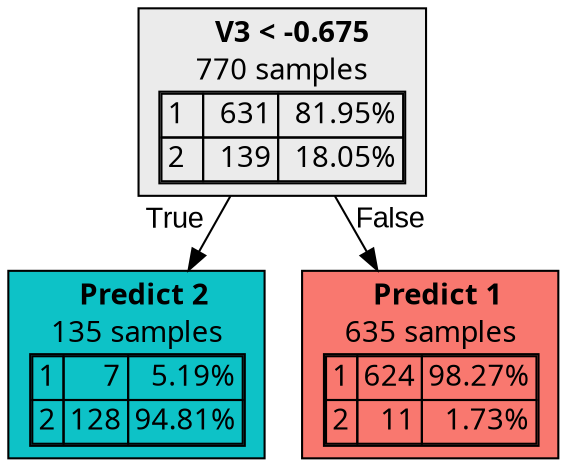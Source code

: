digraph {
    1 [label=<  <TABLE BORDER="0" CELLPADDING="0">
      <TR>
    <TD>
      <B> V3 &lt; -0.675</B>
    </TD>
  </TR>

    <TR>
      <TD>770 samples</TD>
    </TR>
    <TR>
  <TD>
    <TABLE CELLSPACING="0">
        <TR class="highlighted">
    <TD ALIGN="LEFT">1</TD>
    <TD ALIGN="RIGHT">631</TD>
    <TD ALIGN="RIGHT">81.95%</TD>
  </TR>
  <TR >
    <TD ALIGN="LEFT">2</TD>
    <TD ALIGN="RIGHT">139</TD>
    <TD ALIGN="RIGHT">18.05%</TD>
  </TR>

    </TABLE>
  </TD>
</TR>

  </TABLE>
>,fillcolor="#EBEBEB",shape=box,fontname="bold arial",style="filled"];
    1 -> 2 [labeldistance=2.5, labelangle=45, headlabel="True",fontname="arial"];
    1 -> 3 [labeldistance=2.5, labelangle=-45, headlabel="False",fontname="arial"];
    2 [label=<  <TABLE BORDER="0" CELLPADDING="0">
      <TR>
    <TD>
      <B>Predict 2</B>
    </TD>
  </TR>

    <TR>
      <TD>135 samples</TD>
    </TR>
    <TR>
  <TD>
    <TABLE CELLSPACING="0">
        <TR >
    <TD ALIGN="LEFT">1</TD>
    <TD ALIGN="RIGHT">7</TD>
    <TD ALIGN="RIGHT">5.19%</TD>
  </TR>
  <TR class="highlighted">
    <TD ALIGN="LEFT">2</TD>
    <TD ALIGN="RIGHT">128</TD>
    <TD ALIGN="RIGHT">94.81%</TD>
  </TR>

    </TABLE>
  </TD>
</TR>

  </TABLE>
>,fillcolor="#00BFC4f2",shape=box,fontname="bold arial",style="filled",color=black];
    3 [label=<  <TABLE BORDER="0" CELLPADDING="0">
      <TR>
    <TD>
      <B>Predict 1</B>
    </TD>
  </TR>

    <TR>
      <TD>635 samples</TD>
    </TR>
    <TR>
  <TD>
    <TABLE CELLSPACING="0">
        <TR class="highlighted">
    <TD ALIGN="LEFT">1</TD>
    <TD ALIGN="RIGHT">624</TD>
    <TD ALIGN="RIGHT">98.27%</TD>
  </TR>
  <TR >
    <TD ALIGN="LEFT">2</TD>
    <TD ALIGN="RIGHT">11</TD>
    <TD ALIGN="RIGHT">1.73%</TD>
  </TR>

    </TABLE>
  </TD>
</TR>

  </TABLE>
>,fillcolor="#F8766Dfb",shape=box,fontname="bold arial",style="filled",color=black];
}
